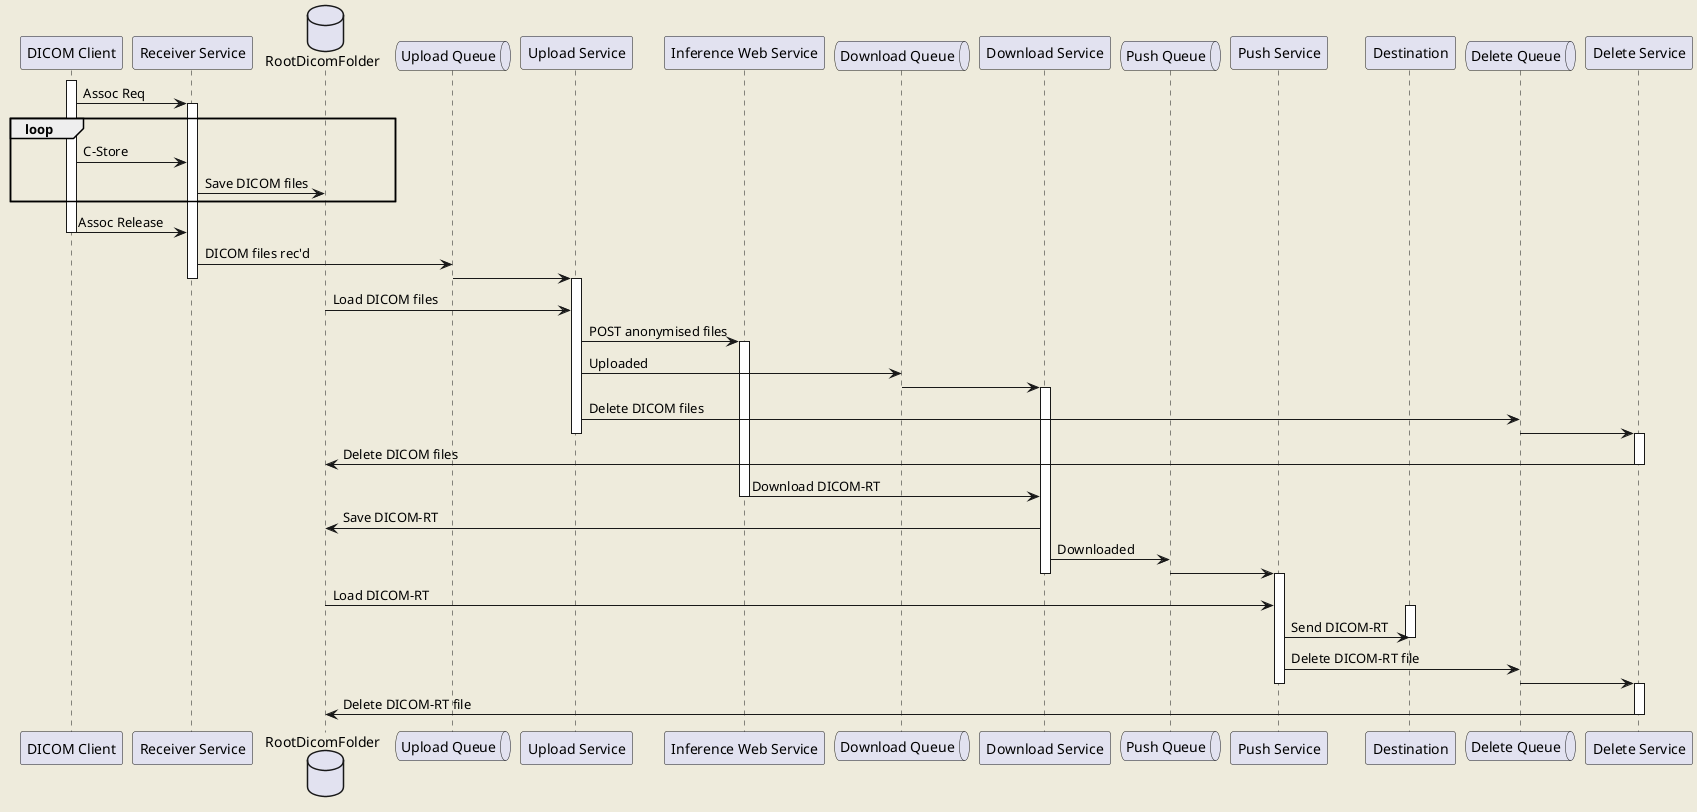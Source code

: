 @startuml sequence
skinparam backgroundColor #EEEBDC
skinparam handwritten false
participant "DICOM Client" as dc
participant "Receiver Service" as rt
database "RootDicomFolder" as db
queue "Upload Queue" as uq
participant "Upload Service" as ut
participant "Inference Web Service" as is
queue "Download Queue" as dq
participant "Download Service" as dt
queue "Push Queue" as pq
participant "Push Service" as pt
participant "Destination" as dd
queue "Delete Queue" as xq
participant "Delete Service" as xt
activate dc
dc -> rt: Assoc Req
activate rt
loop
dc -> rt: C-Store
rt -> db: Save DICOM files
end
dc -> rt: Assoc Release
deactivate dc
rt -> uq: DICOM files rec'd
uq -> ut
deactivate rt
activate ut
db -> ut: Load DICOM files
ut -> is: POST anonymised files
activate is
ut -> dq: Uploaded
dq -> dt
activate dt
ut -> xq: Delete DICOM files
xq -> xt
deactivate ut
activate xt
xt -> db: Delete DICOM files
deactivate xt
is -> dt: Download DICOM-RT
deactivate is
dt -> db: Save DICOM-RT
dt -> pq: Downloaded
pq -> pt
deactivate dt
activate pt
db -> pt: Load DICOM-RT
activate dd
pt -> dd: Send DICOM-RT
deactivate dd
pt -> xq: Delete DICOM-RT file
xq -> xt
deactivate pt
activate xt
xt -> db: Delete DICOM-RT file
deactivate xt
@enduml
